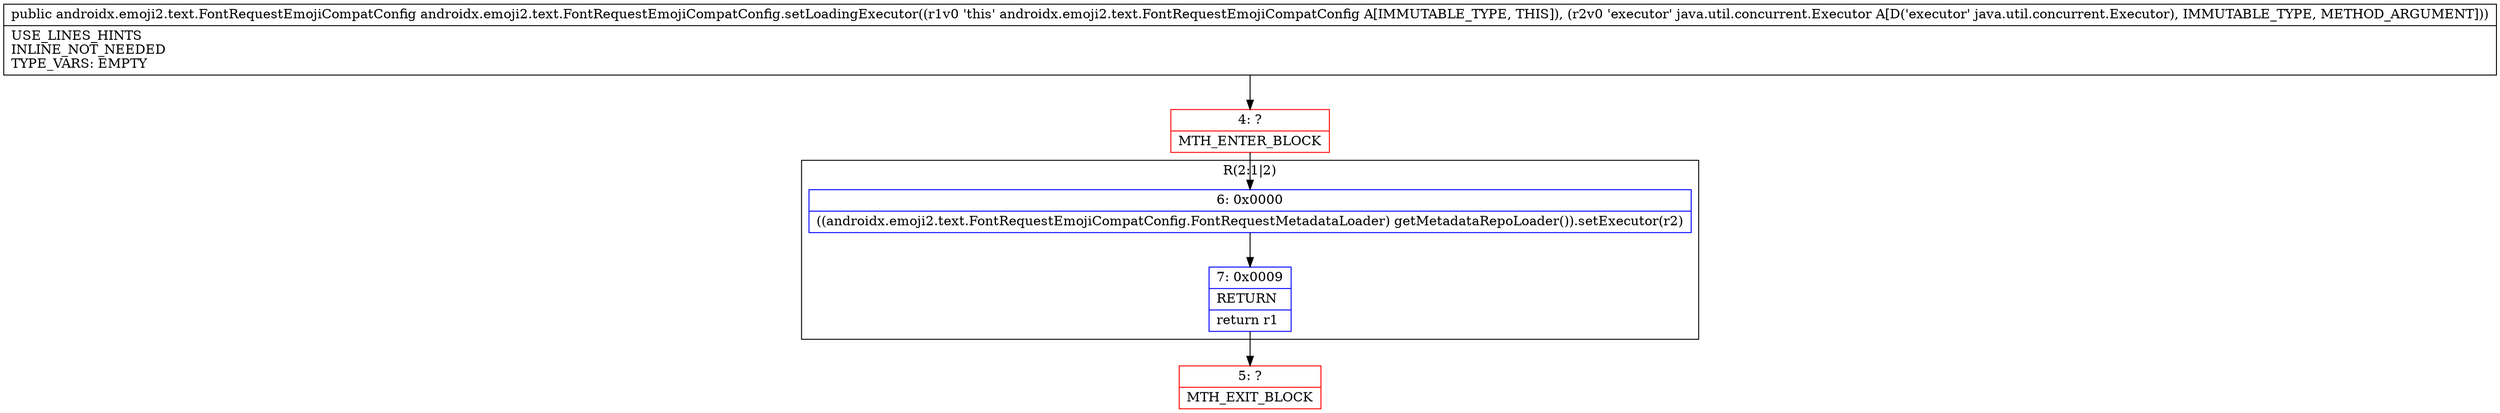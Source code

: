 digraph "CFG forandroidx.emoji2.text.FontRequestEmojiCompatConfig.setLoadingExecutor(Ljava\/util\/concurrent\/Executor;)Landroidx\/emoji2\/text\/FontRequestEmojiCompatConfig;" {
subgraph cluster_Region_468527715 {
label = "R(2:1|2)";
node [shape=record,color=blue];
Node_6 [shape=record,label="{6\:\ 0x0000|((androidx.emoji2.text.FontRequestEmojiCompatConfig.FontRequestMetadataLoader) getMetadataRepoLoader()).setExecutor(r2)\l}"];
Node_7 [shape=record,label="{7\:\ 0x0009|RETURN\l|return r1\l}"];
}
Node_4 [shape=record,color=red,label="{4\:\ ?|MTH_ENTER_BLOCK\l}"];
Node_5 [shape=record,color=red,label="{5\:\ ?|MTH_EXIT_BLOCK\l}"];
MethodNode[shape=record,label="{public androidx.emoji2.text.FontRequestEmojiCompatConfig androidx.emoji2.text.FontRequestEmojiCompatConfig.setLoadingExecutor((r1v0 'this' androidx.emoji2.text.FontRequestEmojiCompatConfig A[IMMUTABLE_TYPE, THIS]), (r2v0 'executor' java.util.concurrent.Executor A[D('executor' java.util.concurrent.Executor), IMMUTABLE_TYPE, METHOD_ARGUMENT]))  | USE_LINES_HINTS\lINLINE_NOT_NEEDED\lTYPE_VARS: EMPTY\l}"];
MethodNode -> Node_4;Node_6 -> Node_7;
Node_7 -> Node_5;
Node_4 -> Node_6;
}

